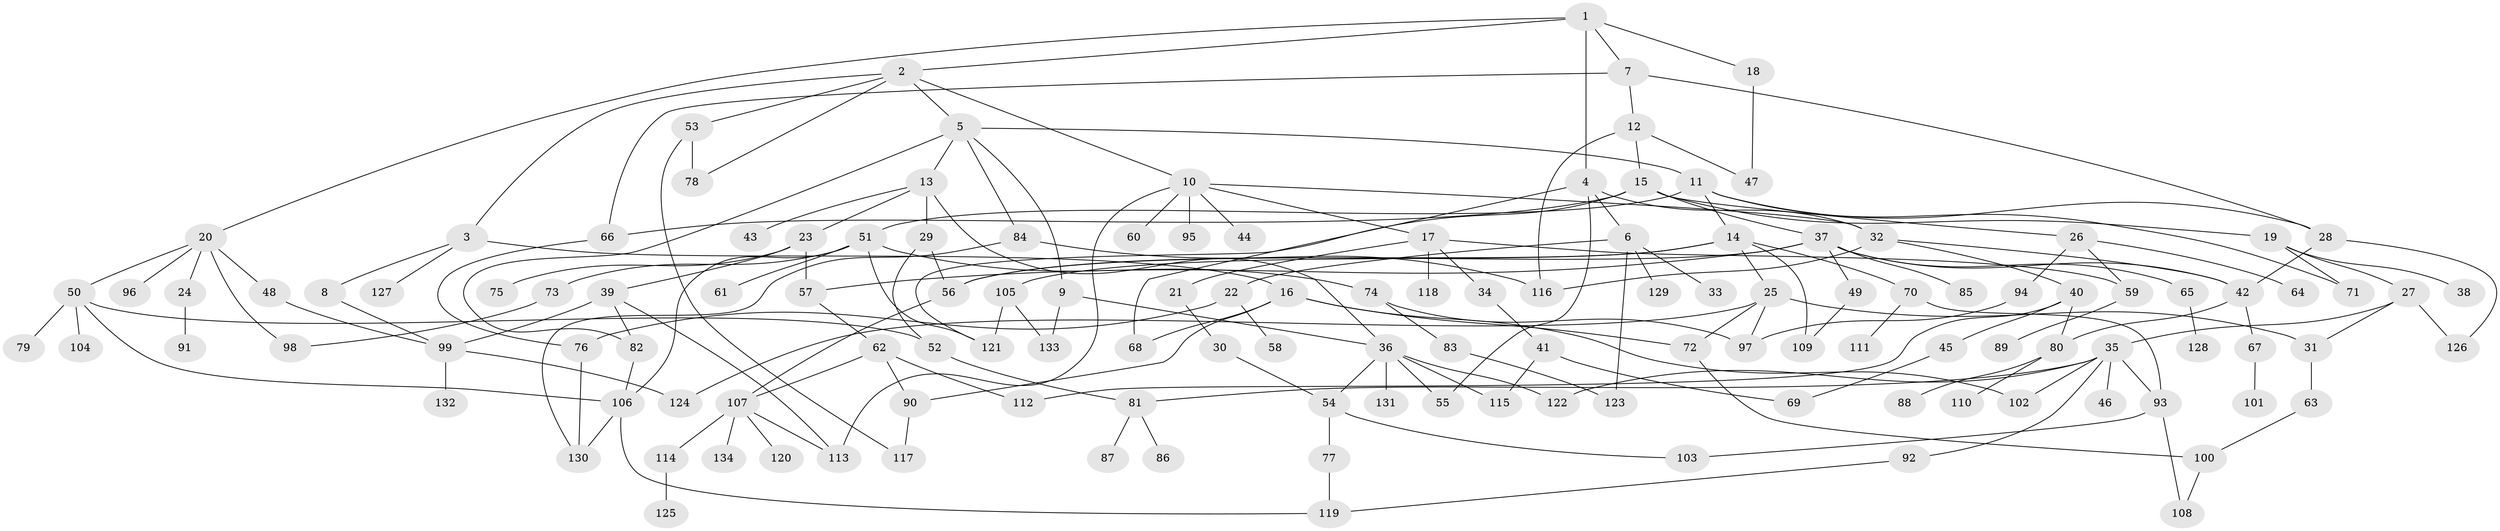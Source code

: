 // Generated by graph-tools (version 1.1) at 2025/01/03/09/25 03:01:02]
// undirected, 134 vertices, 190 edges
graph export_dot {
graph [start="1"]
  node [color=gray90,style=filled];
  1;
  2;
  3;
  4;
  5;
  6;
  7;
  8;
  9;
  10;
  11;
  12;
  13;
  14;
  15;
  16;
  17;
  18;
  19;
  20;
  21;
  22;
  23;
  24;
  25;
  26;
  27;
  28;
  29;
  30;
  31;
  32;
  33;
  34;
  35;
  36;
  37;
  38;
  39;
  40;
  41;
  42;
  43;
  44;
  45;
  46;
  47;
  48;
  49;
  50;
  51;
  52;
  53;
  54;
  55;
  56;
  57;
  58;
  59;
  60;
  61;
  62;
  63;
  64;
  65;
  66;
  67;
  68;
  69;
  70;
  71;
  72;
  73;
  74;
  75;
  76;
  77;
  78;
  79;
  80;
  81;
  82;
  83;
  84;
  85;
  86;
  87;
  88;
  89;
  90;
  91;
  92;
  93;
  94;
  95;
  96;
  97;
  98;
  99;
  100;
  101;
  102;
  103;
  104;
  105;
  106;
  107;
  108;
  109;
  110;
  111;
  112;
  113;
  114;
  115;
  116;
  117;
  118;
  119;
  120;
  121;
  122;
  123;
  124;
  125;
  126;
  127;
  128;
  129;
  130;
  131;
  132;
  133;
  134;
  1 -- 2;
  1 -- 4;
  1 -- 7;
  1 -- 18;
  1 -- 20;
  2 -- 3;
  2 -- 5;
  2 -- 10;
  2 -- 53;
  2 -- 78;
  3 -- 8;
  3 -- 16;
  3 -- 127;
  4 -- 6;
  4 -- 55;
  4 -- 68;
  4 -- 32;
  5 -- 9;
  5 -- 11;
  5 -- 13;
  5 -- 82;
  5 -- 84;
  6 -- 22;
  6 -- 33;
  6 -- 123;
  6 -- 129;
  7 -- 12;
  7 -- 28;
  7 -- 66;
  8 -- 99;
  9 -- 133;
  9 -- 36;
  10 -- 17;
  10 -- 32;
  10 -- 44;
  10 -- 60;
  10 -- 95;
  10 -- 113;
  11 -- 14;
  11 -- 51;
  11 -- 28;
  11 -- 71;
  12 -- 15;
  12 -- 47;
  12 -- 116;
  13 -- 23;
  13 -- 29;
  13 -- 36;
  13 -- 43;
  14 -- 25;
  14 -- 56;
  14 -- 70;
  14 -- 105;
  14 -- 109;
  15 -- 19;
  15 -- 26;
  15 -- 37;
  15 -- 121;
  15 -- 66;
  16 -- 72;
  16 -- 102;
  16 -- 90;
  16 -- 68;
  17 -- 21;
  17 -- 34;
  17 -- 118;
  17 -- 59;
  18 -- 47;
  19 -- 27;
  19 -- 38;
  19 -- 71;
  20 -- 24;
  20 -- 48;
  20 -- 50;
  20 -- 96;
  20 -- 98;
  21 -- 30;
  22 -- 58;
  22 -- 76;
  23 -- 39;
  23 -- 75;
  23 -- 57;
  24 -- 91;
  25 -- 31;
  25 -- 97;
  25 -- 72;
  25 -- 124;
  26 -- 59;
  26 -- 64;
  26 -- 94;
  27 -- 35;
  27 -- 126;
  27 -- 31;
  28 -- 42;
  28 -- 126;
  29 -- 52;
  29 -- 56;
  30 -- 54;
  31 -- 63;
  32 -- 40;
  32 -- 116;
  32 -- 42;
  34 -- 41;
  35 -- 46;
  35 -- 92;
  35 -- 93;
  35 -- 81;
  35 -- 102;
  35 -- 122;
  36 -- 115;
  36 -- 122;
  36 -- 131;
  36 -- 54;
  36 -- 55;
  37 -- 49;
  37 -- 57;
  37 -- 65;
  37 -- 85;
  37 -- 42;
  37 -- 56;
  39 -- 99;
  39 -- 113;
  39 -- 82;
  40 -- 45;
  40 -- 112;
  40 -- 80;
  41 -- 115;
  41 -- 69;
  42 -- 67;
  42 -- 80;
  45 -- 69;
  48 -- 99;
  49 -- 109;
  50 -- 79;
  50 -- 104;
  50 -- 52;
  50 -- 106;
  51 -- 61;
  51 -- 73;
  51 -- 74;
  51 -- 121;
  51 -- 106;
  52 -- 81;
  53 -- 78;
  53 -- 117;
  54 -- 77;
  54 -- 103;
  56 -- 107;
  57 -- 62;
  59 -- 89;
  62 -- 90;
  62 -- 107;
  62 -- 112;
  63 -- 100;
  65 -- 128;
  66 -- 76;
  67 -- 101;
  70 -- 93;
  70 -- 111;
  72 -- 100;
  73 -- 98;
  74 -- 83;
  74 -- 97;
  76 -- 130;
  77 -- 119;
  80 -- 88;
  80 -- 110;
  81 -- 86;
  81 -- 87;
  82 -- 106;
  83 -- 123;
  84 -- 116;
  84 -- 130;
  90 -- 117;
  92 -- 119;
  93 -- 108;
  93 -- 103;
  94 -- 97;
  99 -- 124;
  99 -- 132;
  100 -- 108;
  105 -- 133;
  105 -- 121;
  106 -- 130;
  106 -- 119;
  107 -- 114;
  107 -- 120;
  107 -- 134;
  107 -- 113;
  114 -- 125;
}
